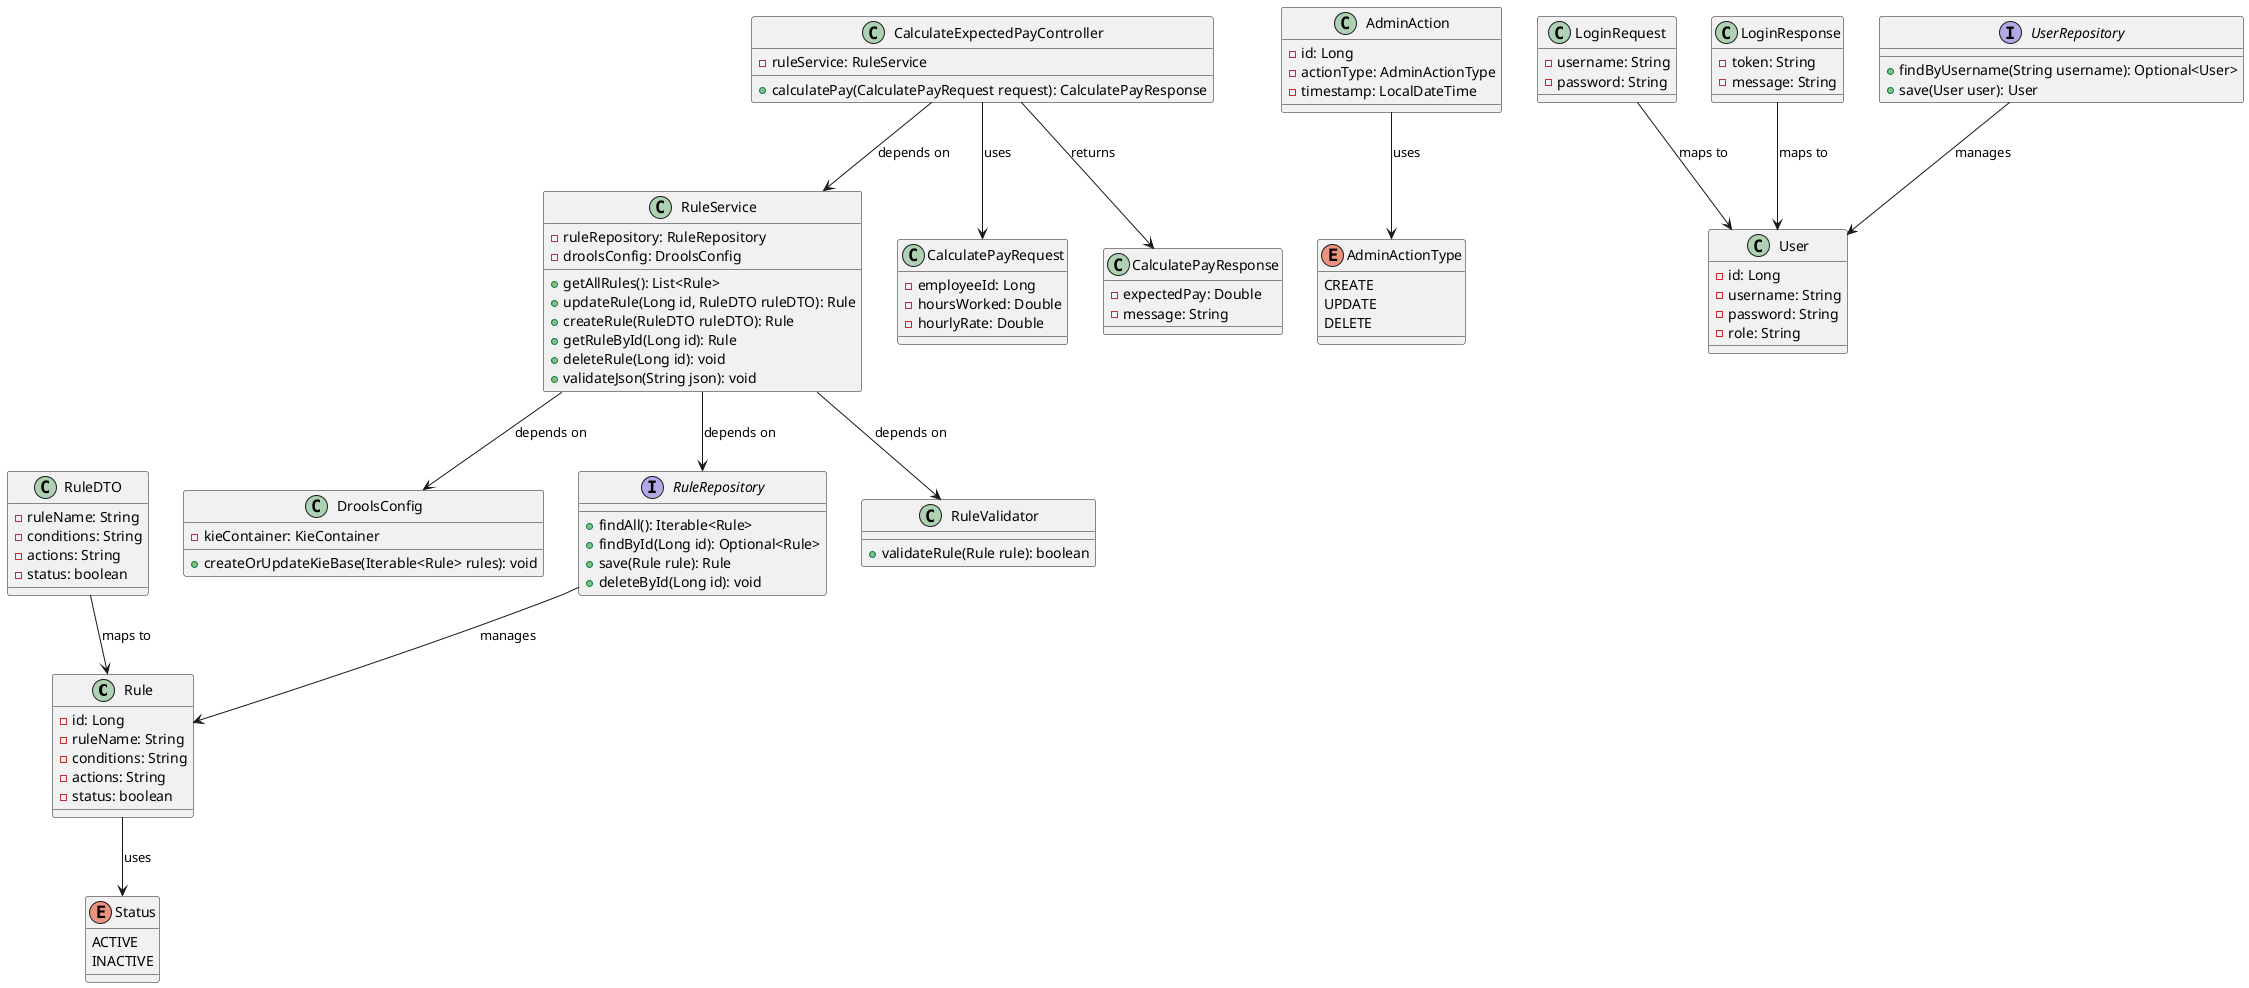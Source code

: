 @startuml

' Entiteter
class Rule {
    - id: Long
    - ruleName: String
    - conditions: String
    - actions: String
    - status: boolean
}

class RuleDTO {
    - ruleName: String
    - conditions: String
    - actions: String
    - status: boolean
}

class AdminAction {
    - id: Long
    - actionType: AdminActionType
    - timestamp: LocalDateTime
}

enum AdminActionType {
    CREATE
    UPDATE
    DELETE
}

enum Status {
    ACTIVE
    INACTIVE
}

' User og Login
class User {
    - id: Long
    - username: String
    - password: String
    - role: String
}

class LoginRequest {
    - username: String
    - password: String
}

class LoginResponse {
    - token: String
    - message: String
}

' Services
class RuleService {
    - ruleRepository: RuleRepository
    - droolsConfig: DroolsConfig
    + getAllRules(): List<Rule>
    + updateRule(Long id, RuleDTO ruleDTO): Rule
    + createRule(RuleDTO ruleDTO): Rule
    + getRuleById(Long id): Rule
    + deleteRule(Long id): void
    + validateJson(String json): void
}

class DroolsConfig {
    - kieContainer: KieContainer
    + createOrUpdateKieBase(Iterable<Rule> rules): void
}

' Repositories
interface RuleRepository {
    + findAll(): Iterable<Rule>
    + findById(Long id): Optional<Rule>
    + save(Rule rule): Rule
    + deleteById(Long id): void
}

interface UserRepository {
    + findByUsername(String username): Optional<User>
    + save(User user): User
}

' Validator
class RuleValidator {
    + validateRule(Rule rule): boolean
}

' Controllers
class CalculateExpectedPayController {
    - ruleService: RuleService
    + calculatePay(CalculatePayRequest request): CalculatePayResponse
}

class CalculatePayRequest {
    - employeeId: Long
    - hoursWorked: Double
    - hourlyRate: Double
}

class CalculatePayResponse {
    - expectedPay: Double
    - message: String
}

' Relationer
RuleService --> RuleRepository : depends on
RuleService --> DroolsConfig : depends on
RuleService --> RuleValidator : depends on
RuleRepository --> Rule : manages
UserRepository --> User : manages
RuleDTO --> Rule : maps to
AdminAction --> AdminActionType : uses
Rule --> Status : uses
CalculateExpectedPayController --> RuleService : depends on
CalculateExpectedPayController --> CalculatePayRequest : uses
CalculateExpectedPayController --> CalculatePayResponse : returns
LoginRequest --> User : maps to
LoginResponse --> User : maps to

@enduml

